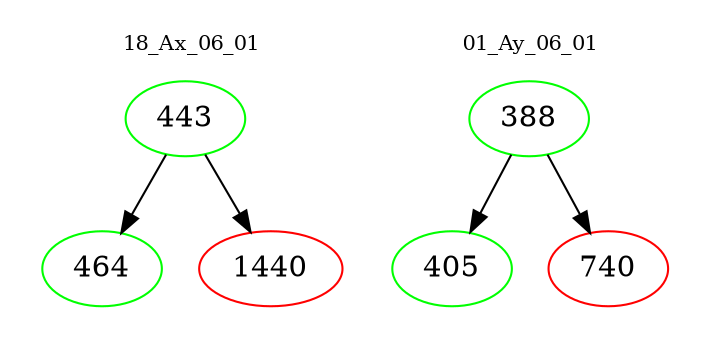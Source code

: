 digraph{
subgraph cluster_0 {
color = white
label = "18_Ax_06_01";
fontsize=10;
T0_443 [label="443", color="green"]
T0_443 -> T0_464 [color="black"]
T0_464 [label="464", color="green"]
T0_443 -> T0_1440 [color="black"]
T0_1440 [label="1440", color="red"]
}
subgraph cluster_1 {
color = white
label = "01_Ay_06_01";
fontsize=10;
T1_388 [label="388", color="green"]
T1_388 -> T1_405 [color="black"]
T1_405 [label="405", color="green"]
T1_388 -> T1_740 [color="black"]
T1_740 [label="740", color="red"]
}
}
